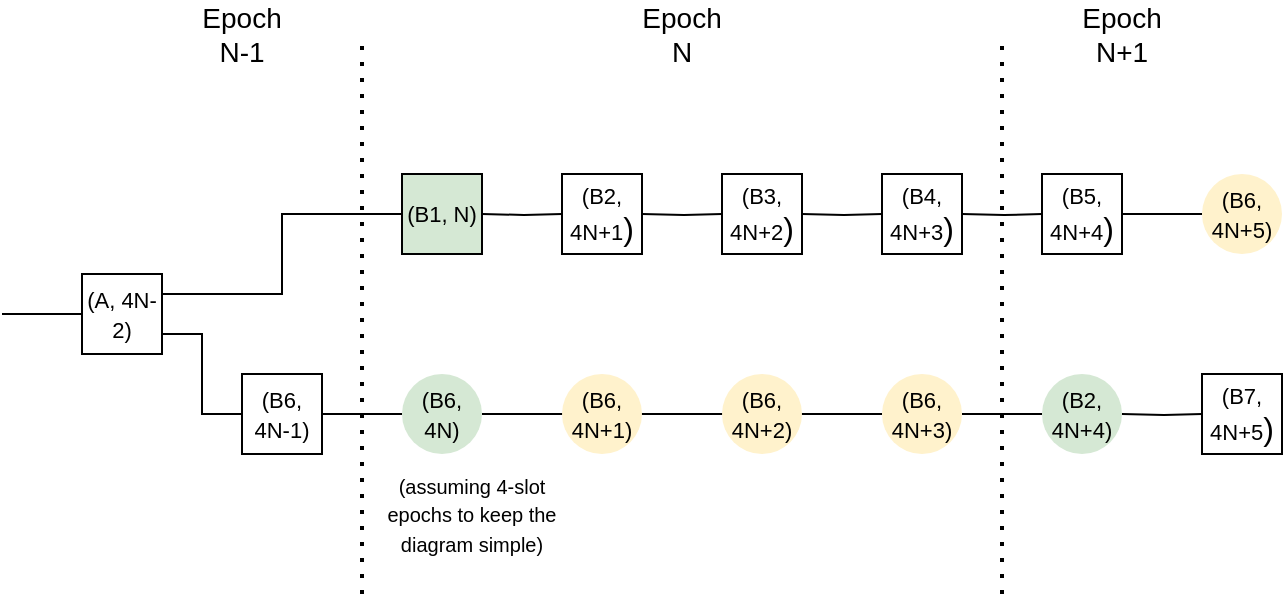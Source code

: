<mxfile version="13.5.9" type="device"><diagram id="zODewcII5XvqMDFlCMXp" name="Page-1"><mxGraphModel dx="1350" dy="767" grid="1" gridSize="10" guides="1" tooltips="1" connect="1" arrows="1" fold="1" page="1" pageScale="1" pageWidth="850" pageHeight="1100" math="0" shadow="0"><root><mxCell id="0"/><mxCell id="1" parent="0"/><mxCell id="x-pOfQDN0YtDOpT2itw8-2" value="" style="endArrow=none;dashed=1;html=1;dashPattern=1 3;strokeWidth=2;" edge="1" parent="1"><mxGeometry width="50" height="50" relative="1" as="geometry"><mxPoint x="220" y="480" as="sourcePoint"/><mxPoint x="220" y="200" as="targetPoint"/></mxGeometry></mxCell><mxCell id="x-pOfQDN0YtDOpT2itw8-5" style="edgeStyle=orthogonalEdgeStyle;rounded=0;orthogonalLoop=1;jettySize=auto;html=1;exitX=1;exitY=0.5;exitDx=0;exitDy=0;entryX=0;entryY=0.5;entryDx=0;entryDy=0;endArrow=none;endFill=0;" edge="1" parent="1" target="x-pOfQDN0YtDOpT2itw8-6"><mxGeometry relative="1" as="geometry"><mxPoint x="280" y="290" as="sourcePoint"/></mxGeometry></mxCell><mxCell id="x-pOfQDN0YtDOpT2itw8-6" value="&lt;div&gt;&lt;font style=&quot;font-size: 11px&quot;&gt;(B2, 4N+1&lt;/font&gt;&lt;font size=&quot;3&quot;&gt;)&lt;br&gt;&lt;/font&gt;&lt;/div&gt;" style="rounded=0;whiteSpace=wrap;html=1;" vertex="1" parent="1"><mxGeometry x="320" y="270" width="40" height="40" as="geometry"/></mxCell><mxCell id="x-pOfQDN0YtDOpT2itw8-17" style="edgeStyle=orthogonalEdgeStyle;rounded=0;orthogonalLoop=1;jettySize=auto;html=1;exitX=1;exitY=0.5;exitDx=0;exitDy=0;entryX=0;entryY=0.5;entryDx=0;entryDy=0;endArrow=none;endFill=0;" edge="1" parent="1" target="x-pOfQDN0YtDOpT2itw8-18"><mxGeometry relative="1" as="geometry"><mxPoint x="440" y="290" as="sourcePoint"/></mxGeometry></mxCell><mxCell id="x-pOfQDN0YtDOpT2itw8-18" value="&lt;div&gt;&lt;font style=&quot;font-size: 11px&quot;&gt;(B4, 4N+3&lt;/font&gt;&lt;font size=&quot;3&quot;&gt;)&lt;br&gt;&lt;/font&gt;&lt;/div&gt;" style="rounded=0;whiteSpace=wrap;html=1;" vertex="1" parent="1"><mxGeometry x="480" y="270" width="40" height="40" as="geometry"/></mxCell><mxCell id="x-pOfQDN0YtDOpT2itw8-25" value="" style="endArrow=none;dashed=1;html=1;dashPattern=1 3;strokeWidth=2;" edge="1" parent="1"><mxGeometry width="50" height="50" relative="1" as="geometry"><mxPoint x="540" y="480" as="sourcePoint"/><mxPoint x="540" y="200" as="targetPoint"/></mxGeometry></mxCell><mxCell id="x-pOfQDN0YtDOpT2itw8-26" value="&lt;font style=&quot;font-size: 14px&quot;&gt;Epoch N-1&lt;br&gt;&lt;/font&gt;" style="text;html=1;strokeColor=none;fillColor=none;align=center;verticalAlign=middle;whiteSpace=wrap;rounded=0;" vertex="1" parent="1"><mxGeometry x="140" y="190" width="40" height="20" as="geometry"/></mxCell><mxCell id="x-pOfQDN0YtDOpT2itw8-27" value="&lt;font style=&quot;font-size: 14px&quot;&gt;Epoch N&lt;/font&gt;" style="text;html=1;strokeColor=none;fillColor=none;align=center;verticalAlign=middle;whiteSpace=wrap;rounded=0;" vertex="1" parent="1"><mxGeometry x="360" y="190" width="40" height="20" as="geometry"/></mxCell><mxCell id="x-pOfQDN0YtDOpT2itw8-28" value="&lt;font style=&quot;font-size: 14px&quot;&gt;Epoch N+1&lt;br&gt;&lt;/font&gt;" style="text;html=1;strokeColor=none;fillColor=none;align=center;verticalAlign=middle;whiteSpace=wrap;rounded=0;" vertex="1" parent="1"><mxGeometry x="580" y="190" width="40" height="20" as="geometry"/></mxCell><mxCell id="x-pOfQDN0YtDOpT2itw8-31" style="edgeStyle=orthogonalEdgeStyle;rounded=0;orthogonalLoop=1;jettySize=auto;html=1;exitX=1;exitY=0.5;exitDx=0;exitDy=0;entryX=0;entryY=0.5;entryDx=0;entryDy=0;endArrow=none;endFill=0;" edge="1" parent="1" target="x-pOfQDN0YtDOpT2itw8-32"><mxGeometry relative="1" as="geometry"><mxPoint x="520" y="290" as="sourcePoint"/></mxGeometry></mxCell><mxCell id="x-pOfQDN0YtDOpT2itw8-62" style="edgeStyle=orthogonalEdgeStyle;rounded=0;orthogonalLoop=1;jettySize=auto;html=1;exitX=1;exitY=0.5;exitDx=0;exitDy=0;endArrow=none;endFill=0;" edge="1" parent="1" source="x-pOfQDN0YtDOpT2itw8-32" target="x-pOfQDN0YtDOpT2itw8-61"><mxGeometry relative="1" as="geometry"/></mxCell><mxCell id="x-pOfQDN0YtDOpT2itw8-32" value="&lt;div&gt;&lt;font style=&quot;font-size: 11px&quot;&gt;(B5, 4N+4&lt;/font&gt;&lt;font size=&quot;3&quot;&gt;)&lt;br&gt;&lt;/font&gt;&lt;/div&gt;" style="rounded=0;whiteSpace=wrap;html=1;" vertex="1" parent="1"><mxGeometry x="560" y="270" width="40" height="40" as="geometry"/></mxCell><mxCell id="x-pOfQDN0YtDOpT2itw8-35" style="edgeStyle=orthogonalEdgeStyle;rounded=0;orthogonalLoop=1;jettySize=auto;html=1;exitX=0;exitY=0.5;exitDx=0;exitDy=0;endArrow=none;endFill=0;" edge="1" parent="1" source="x-pOfQDN0YtDOpT2itw8-36"><mxGeometry relative="1" as="geometry"><mxPoint x="40" y="340" as="targetPoint"/></mxGeometry></mxCell><mxCell id="x-pOfQDN0YtDOpT2itw8-40" style="edgeStyle=orthogonalEdgeStyle;rounded=0;orthogonalLoop=1;jettySize=auto;html=1;exitX=1;exitY=0.25;exitDx=0;exitDy=0;entryX=0;entryY=0.5;entryDx=0;entryDy=0;endArrow=none;endFill=0;" edge="1" parent="1" source="x-pOfQDN0YtDOpT2itw8-36" target="x-pOfQDN0YtDOpT2itw8-39"><mxGeometry relative="1" as="geometry"/></mxCell><mxCell id="x-pOfQDN0YtDOpT2itw8-36" value="&lt;font style=&quot;font-size: 11px&quot;&gt;(A, 4N-2)&lt;/font&gt;" style="rounded=0;whiteSpace=wrap;html=1;" vertex="1" parent="1"><mxGeometry x="80" y="320" width="40" height="40" as="geometry"/></mxCell><mxCell id="x-pOfQDN0YtDOpT2itw8-37" style="edgeStyle=orthogonalEdgeStyle;rounded=0;orthogonalLoop=1;jettySize=auto;html=1;exitX=1;exitY=0.75;exitDx=0;exitDy=0;endArrow=none;endFill=0;entryX=0;entryY=0.5;entryDx=0;entryDy=0;" edge="1" parent="1" target="x-pOfQDN0YtDOpT2itw8-41" source="x-pOfQDN0YtDOpT2itw8-36"><mxGeometry relative="1" as="geometry"><mxPoint x="120" y="340" as="sourcePoint"/><mxPoint x="130" y="390" as="targetPoint"/></mxGeometry></mxCell><mxCell id="x-pOfQDN0YtDOpT2itw8-39" value="&lt;font style=&quot;font-size: 11px&quot;&gt;(B1, N)&lt;br&gt;&lt;/font&gt;" style="rounded=0;whiteSpace=wrap;html=1;fillColor=#d5e8d4;" vertex="1" parent="1"><mxGeometry x="240" y="270" width="40" height="40" as="geometry"/></mxCell><mxCell id="x-pOfQDN0YtDOpT2itw8-44" style="edgeStyle=orthogonalEdgeStyle;rounded=0;orthogonalLoop=1;jettySize=auto;html=1;exitX=1;exitY=0.5;exitDx=0;exitDy=0;endArrow=none;endFill=0;" edge="1" parent="1" source="x-pOfQDN0YtDOpT2itw8-41"><mxGeometry relative="1" as="geometry"><mxPoint x="240" y="390" as="targetPoint"/></mxGeometry></mxCell><mxCell id="x-pOfQDN0YtDOpT2itw8-41" value="&lt;div&gt;&lt;font style=&quot;font-size: 11px&quot;&gt;(B6,&lt;/font&gt;&lt;/div&gt;&lt;div&gt;&lt;font style=&quot;font-size: 11px&quot;&gt;4N-1)&lt;br&gt;&lt;/font&gt;&lt;/div&gt;" style="rounded=0;whiteSpace=wrap;html=1;" vertex="1" parent="1"><mxGeometry x="160" y="370" width="40" height="40" as="geometry"/></mxCell><mxCell id="x-pOfQDN0YtDOpT2itw8-47" style="edgeStyle=orthogonalEdgeStyle;rounded=0;orthogonalLoop=1;jettySize=auto;html=1;exitX=1;exitY=0.5;exitDx=0;exitDy=0;endArrow=none;endFill=0;" edge="1" parent="1" source="x-pOfQDN0YtDOpT2itw8-58" target="x-pOfQDN0YtDOpT2itw8-46"><mxGeometry relative="1" as="geometry"/></mxCell><mxCell id="x-pOfQDN0YtDOpT2itw8-45" value="&lt;font style=&quot;font-size: 11px&quot;&gt;(B6, 4N)&lt;br&gt;&lt;/font&gt;" style="ellipse;whiteSpace=wrap;html=1;strokeColor=none;fillColor=#D5E8D4;" vertex="1" parent="1"><mxGeometry x="240" y="370" width="40" height="40" as="geometry"/></mxCell><mxCell id="x-pOfQDN0YtDOpT2itw8-46" value="&lt;font style=&quot;font-size: 11px&quot;&gt;(B2, 4N+4)&lt;br&gt;&lt;/font&gt;" style="ellipse;whiteSpace=wrap;html=1;strokeColor=none;fillColor=#D5E8D4;" vertex="1" parent="1"><mxGeometry x="560" y="370" width="40" height="40" as="geometry"/></mxCell><mxCell id="x-pOfQDN0YtDOpT2itw8-50" style="edgeStyle=orthogonalEdgeStyle;rounded=0;orthogonalLoop=1;jettySize=auto;html=1;exitX=1;exitY=0.5;exitDx=0;exitDy=0;entryX=0;entryY=0.5;entryDx=0;entryDy=0;endArrow=none;endFill=0;" edge="1" parent="1" target="x-pOfQDN0YtDOpT2itw8-51"><mxGeometry relative="1" as="geometry"><mxPoint x="600" y="390" as="sourcePoint"/></mxGeometry></mxCell><mxCell id="x-pOfQDN0YtDOpT2itw8-51" value="&lt;div&gt;&lt;font style=&quot;font-size: 11px&quot;&gt;(B7, 4N+5&lt;/font&gt;&lt;font size=&quot;3&quot;&gt;)&lt;br&gt;&lt;/font&gt;&lt;/div&gt;" style="rounded=0;whiteSpace=wrap;html=1;" vertex="1" parent="1"><mxGeometry x="640" y="370" width="40" height="40" as="geometry"/></mxCell><mxCell id="x-pOfQDN0YtDOpT2itw8-52" style="edgeStyle=orthogonalEdgeStyle;rounded=0;orthogonalLoop=1;jettySize=auto;html=1;exitX=1;exitY=0.5;exitDx=0;exitDy=0;entryX=0;entryY=0.5;entryDx=0;entryDy=0;endArrow=none;endFill=0;" edge="1" parent="1" target="x-pOfQDN0YtDOpT2itw8-53"><mxGeometry relative="1" as="geometry"><mxPoint x="360" y="290" as="sourcePoint"/></mxGeometry></mxCell><mxCell id="x-pOfQDN0YtDOpT2itw8-53" value="&lt;div&gt;&lt;font style=&quot;font-size: 11px&quot;&gt;(B3, 4N+2&lt;/font&gt;&lt;font size=&quot;3&quot;&gt;)&lt;br&gt;&lt;/font&gt;&lt;/div&gt;" style="rounded=0;whiteSpace=wrap;html=1;" vertex="1" parent="1"><mxGeometry x="400" y="270" width="40" height="40" as="geometry"/></mxCell><mxCell id="x-pOfQDN0YtDOpT2itw8-58" value="&lt;font style=&quot;font-size: 11px&quot;&gt;(B6, 4N+3)&lt;br&gt;&lt;/font&gt;" style="ellipse;whiteSpace=wrap;html=1;strokeColor=none;fillColor=#FFF2CC;" vertex="1" parent="1"><mxGeometry x="480" y="370" width="40" height="40" as="geometry"/></mxCell><mxCell id="x-pOfQDN0YtDOpT2itw8-59" style="edgeStyle=orthogonalEdgeStyle;rounded=0;orthogonalLoop=1;jettySize=auto;html=1;exitX=1;exitY=0.5;exitDx=0;exitDy=0;endArrow=none;endFill=0;" edge="1" parent="1" source="x-pOfQDN0YtDOpT2itw8-45" target="x-pOfQDN0YtDOpT2itw8-58"><mxGeometry relative="1" as="geometry"><mxPoint x="280" y="390" as="sourcePoint"/><mxPoint x="560" y="390" as="targetPoint"/></mxGeometry></mxCell><mxCell id="x-pOfQDN0YtDOpT2itw8-60" value="&lt;font style=&quot;font-size: 10px&quot;&gt;(assuming 4-slot epochs to keep the diagram simple)&lt;/font&gt;" style="text;html=1;strokeColor=none;fillColor=none;align=center;verticalAlign=middle;whiteSpace=wrap;rounded=0;" vertex="1" parent="1"><mxGeometry x="220" y="430" width="110" height="20" as="geometry"/></mxCell><mxCell id="x-pOfQDN0YtDOpT2itw8-56" value="&lt;font style=&quot;font-size: 11px&quot;&gt;(B6, 4N+1)&lt;br&gt;&lt;/font&gt;" style="ellipse;whiteSpace=wrap;html=1;strokeColor=none;fillColor=#FFF2CC;" vertex="1" parent="1"><mxGeometry x="320" y="370" width="40" height="40" as="geometry"/></mxCell><mxCell id="x-pOfQDN0YtDOpT2itw8-57" value="&lt;font style=&quot;font-size: 11px&quot;&gt;(B6, 4N+2)&lt;br&gt;&lt;/font&gt;" style="ellipse;whiteSpace=wrap;html=1;strokeColor=none;fillColor=#FFF2CC;" vertex="1" parent="1"><mxGeometry x="400" y="370" width="40" height="40" as="geometry"/></mxCell><mxCell id="x-pOfQDN0YtDOpT2itw8-61" value="&lt;font style=&quot;font-size: 11px&quot;&gt;(B6, 4N+5)&lt;br&gt;&lt;/font&gt;" style="ellipse;whiteSpace=wrap;html=1;strokeColor=none;fillColor=#FFF2CC;" vertex="1" parent="1"><mxGeometry x="640" y="270" width="40" height="40" as="geometry"/></mxCell></root></mxGraphModel></diagram></mxfile>
